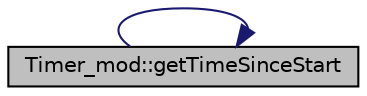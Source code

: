 digraph "Timer_mod::getTimeSinceStart"
{
 // LATEX_PDF_SIZE
  edge [fontname="Helvetica",fontsize="10",labelfontname="Helvetica",labelfontsize="10"];
  node [fontname="Helvetica",fontsize="10",shape=record];
  rankdir="LR";
  Node1 [label="Timer_mod::getTimeSinceStart",height=0.2,width=0.4,color="black", fillcolor="grey75", style="filled", fontcolor="black",tooltip="This procedure is a method of the class Timer_type. Report the time spent in seconds since the start ..."];
  Node1 -> Node1 [color="midnightblue",fontsize="10",style="solid",fontname="Helvetica"];
}
